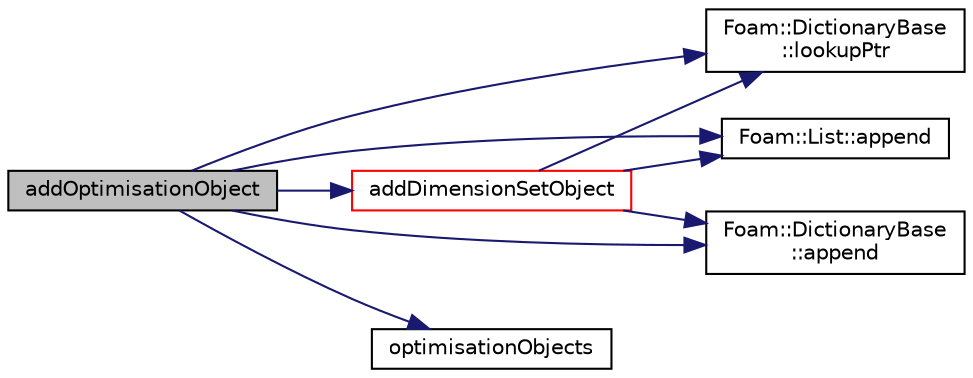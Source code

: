 digraph "addOptimisationObject"
{
  bgcolor="transparent";
  edge [fontname="Helvetica",fontsize="10",labelfontname="Helvetica",labelfontsize="10"];
  node [fontname="Helvetica",fontsize="10",shape=record];
  rankdir="LR";
  Node4404 [label="addOptimisationObject",height=0.2,width=0.4,color="black", fillcolor="grey75", style="filled", fontcolor="black"];
  Node4404 -> Node4405 [color="midnightblue",fontsize="10",style="solid",fontname="Helvetica"];
  Node4405 [label="addDimensionSetObject",height=0.2,width=0.4,color="red",URL="$a21894.html#adb0730a701b776bca83bf4dd31461c65",tooltip="Register DimensionSets read/write object. "];
  Node4405 -> Node4407 [color="midnightblue",fontsize="10",style="solid",fontname="Helvetica"];
  Node4407 [label="Foam::DictionaryBase\l::lookupPtr",height=0.2,width=0.4,color="black",URL="$a26805.html#ab01c63c55a0fccd0de22cd0e55516fa4",tooltip="Find and return an entry if present, otherwise return nullptr. "];
  Node4405 -> Node4408 [color="midnightblue",fontsize="10",style="solid",fontname="Helvetica"];
  Node4408 [label="Foam::List::append",height=0.2,width=0.4,color="black",URL="$a26833.html#a399dd2bf0d9a32016717dc90126f016b",tooltip="Append an element at the end of the list. "];
  Node4405 -> Node4409 [color="midnightblue",fontsize="10",style="solid",fontname="Helvetica"];
  Node4409 [label="Foam::DictionaryBase\l::append",height=0.2,width=0.4,color="black",URL="$a26805.html#a7d32913c049313f63764cfcad36f372e",tooltip="Add at tail of dictionary. "];
  Node4404 -> Node4409 [color="midnightblue",fontsize="10",style="solid",fontname="Helvetica"];
  Node4404 -> Node4408 [color="midnightblue",fontsize="10",style="solid",fontname="Helvetica"];
  Node4404 -> Node4407 [color="midnightblue",fontsize="10",style="solid",fontname="Helvetica"];
  Node4404 -> Node4412 [color="midnightblue",fontsize="10",style="solid",fontname="Helvetica"];
  Node4412 [label="optimisationObjects",height=0.2,width=0.4,color="black",URL="$a21894.html#aaba13b05db0626547ed9290d3e608f83",tooltip="Get access to registered optimisation switch objects. "];
}
